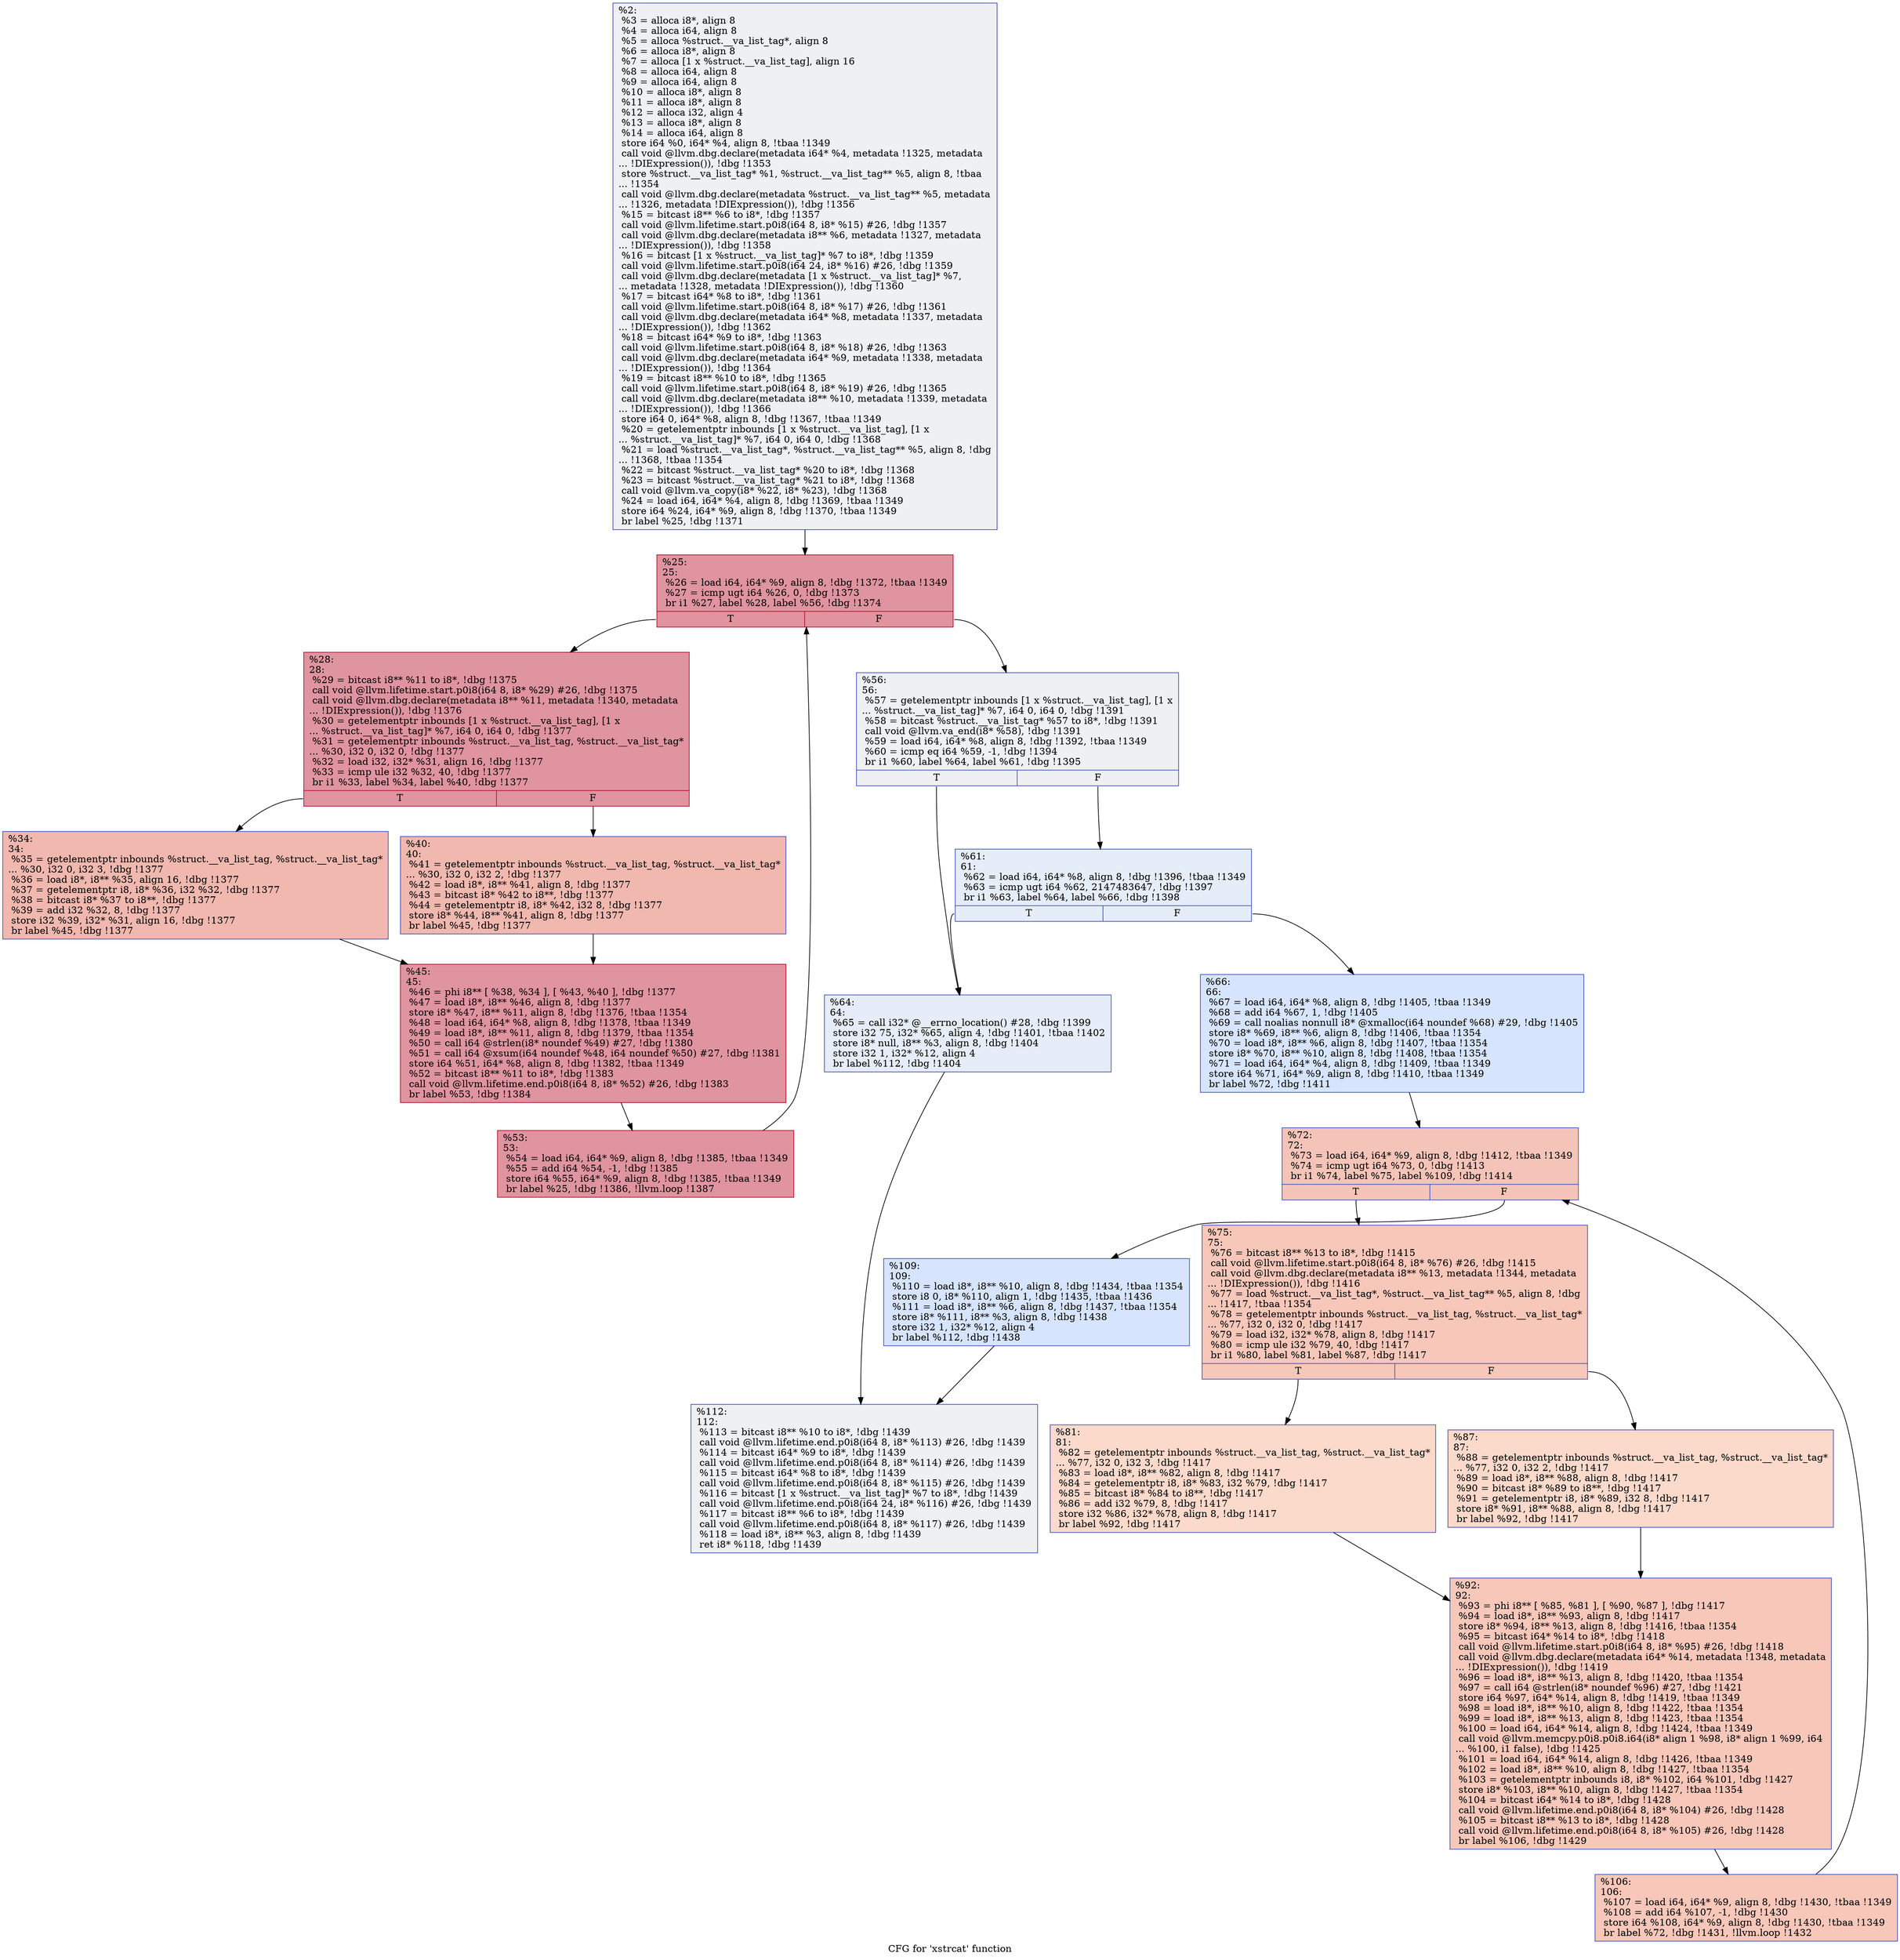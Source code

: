 digraph "CFG for 'xstrcat' function" {
	label="CFG for 'xstrcat' function";

	Node0x1019b50 [shape=record,color="#3d50c3ff", style=filled, fillcolor="#d9dce170",label="{%2:\l  %3 = alloca i8*, align 8\l  %4 = alloca i64, align 8\l  %5 = alloca %struct.__va_list_tag*, align 8\l  %6 = alloca i8*, align 8\l  %7 = alloca [1 x %struct.__va_list_tag], align 16\l  %8 = alloca i64, align 8\l  %9 = alloca i64, align 8\l  %10 = alloca i8*, align 8\l  %11 = alloca i8*, align 8\l  %12 = alloca i32, align 4\l  %13 = alloca i8*, align 8\l  %14 = alloca i64, align 8\l  store i64 %0, i64* %4, align 8, !tbaa !1349\l  call void @llvm.dbg.declare(metadata i64* %4, metadata !1325, metadata\l... !DIExpression()), !dbg !1353\l  store %struct.__va_list_tag* %1, %struct.__va_list_tag** %5, align 8, !tbaa\l... !1354\l  call void @llvm.dbg.declare(metadata %struct.__va_list_tag** %5, metadata\l... !1326, metadata !DIExpression()), !dbg !1356\l  %15 = bitcast i8** %6 to i8*, !dbg !1357\l  call void @llvm.lifetime.start.p0i8(i64 8, i8* %15) #26, !dbg !1357\l  call void @llvm.dbg.declare(metadata i8** %6, metadata !1327, metadata\l... !DIExpression()), !dbg !1358\l  %16 = bitcast [1 x %struct.__va_list_tag]* %7 to i8*, !dbg !1359\l  call void @llvm.lifetime.start.p0i8(i64 24, i8* %16) #26, !dbg !1359\l  call void @llvm.dbg.declare(metadata [1 x %struct.__va_list_tag]* %7,\l... metadata !1328, metadata !DIExpression()), !dbg !1360\l  %17 = bitcast i64* %8 to i8*, !dbg !1361\l  call void @llvm.lifetime.start.p0i8(i64 8, i8* %17) #26, !dbg !1361\l  call void @llvm.dbg.declare(metadata i64* %8, metadata !1337, metadata\l... !DIExpression()), !dbg !1362\l  %18 = bitcast i64* %9 to i8*, !dbg !1363\l  call void @llvm.lifetime.start.p0i8(i64 8, i8* %18) #26, !dbg !1363\l  call void @llvm.dbg.declare(metadata i64* %9, metadata !1338, metadata\l... !DIExpression()), !dbg !1364\l  %19 = bitcast i8** %10 to i8*, !dbg !1365\l  call void @llvm.lifetime.start.p0i8(i64 8, i8* %19) #26, !dbg !1365\l  call void @llvm.dbg.declare(metadata i8** %10, metadata !1339, metadata\l... !DIExpression()), !dbg !1366\l  store i64 0, i64* %8, align 8, !dbg !1367, !tbaa !1349\l  %20 = getelementptr inbounds [1 x %struct.__va_list_tag], [1 x\l... %struct.__va_list_tag]* %7, i64 0, i64 0, !dbg !1368\l  %21 = load %struct.__va_list_tag*, %struct.__va_list_tag** %5, align 8, !dbg\l... !1368, !tbaa !1354\l  %22 = bitcast %struct.__va_list_tag* %20 to i8*, !dbg !1368\l  %23 = bitcast %struct.__va_list_tag* %21 to i8*, !dbg !1368\l  call void @llvm.va_copy(i8* %22, i8* %23), !dbg !1368\l  %24 = load i64, i64* %4, align 8, !dbg !1369, !tbaa !1349\l  store i64 %24, i64* %9, align 8, !dbg !1370, !tbaa !1349\l  br label %25, !dbg !1371\l}"];
	Node0x1019b50 -> Node0x1019c40;
	Node0x1019c40 [shape=record,color="#b70d28ff", style=filled, fillcolor="#b70d2870",label="{%25:\l25:                                               \l  %26 = load i64, i64* %9, align 8, !dbg !1372, !tbaa !1349\l  %27 = icmp ugt i64 %26, 0, !dbg !1373\l  br i1 %27, label %28, label %56, !dbg !1374\l|{<s0>T|<s1>F}}"];
	Node0x1019c40:s0 -> Node0x1019c90;
	Node0x1019c40:s1 -> Node0x1019e20;
	Node0x1019c90 [shape=record,color="#b70d28ff", style=filled, fillcolor="#b70d2870",label="{%28:\l28:                                               \l  %29 = bitcast i8** %11 to i8*, !dbg !1375\l  call void @llvm.lifetime.start.p0i8(i64 8, i8* %29) #26, !dbg !1375\l  call void @llvm.dbg.declare(metadata i8** %11, metadata !1340, metadata\l... !DIExpression()), !dbg !1376\l  %30 = getelementptr inbounds [1 x %struct.__va_list_tag], [1 x\l... %struct.__va_list_tag]* %7, i64 0, i64 0, !dbg !1377\l  %31 = getelementptr inbounds %struct.__va_list_tag, %struct.__va_list_tag*\l... %30, i32 0, i32 0, !dbg !1377\l  %32 = load i32, i32* %31, align 16, !dbg !1377\l  %33 = icmp ule i32 %32, 40, !dbg !1377\l  br i1 %33, label %34, label %40, !dbg !1377\l|{<s0>T|<s1>F}}"];
	Node0x1019c90:s0 -> Node0x1019ce0;
	Node0x1019c90:s1 -> Node0x1019d30;
	Node0x1019ce0 [shape=record,color="#3d50c3ff", style=filled, fillcolor="#dc5d4a70",label="{%34:\l34:                                               \l  %35 = getelementptr inbounds %struct.__va_list_tag, %struct.__va_list_tag*\l... %30, i32 0, i32 3, !dbg !1377\l  %36 = load i8*, i8** %35, align 16, !dbg !1377\l  %37 = getelementptr i8, i8* %36, i32 %32, !dbg !1377\l  %38 = bitcast i8* %37 to i8**, !dbg !1377\l  %39 = add i32 %32, 8, !dbg !1377\l  store i32 %39, i32* %31, align 16, !dbg !1377\l  br label %45, !dbg !1377\l}"];
	Node0x1019ce0 -> Node0x1019d80;
	Node0x1019d30 [shape=record,color="#3d50c3ff", style=filled, fillcolor="#dc5d4a70",label="{%40:\l40:                                               \l  %41 = getelementptr inbounds %struct.__va_list_tag, %struct.__va_list_tag*\l... %30, i32 0, i32 2, !dbg !1377\l  %42 = load i8*, i8** %41, align 8, !dbg !1377\l  %43 = bitcast i8* %42 to i8**, !dbg !1377\l  %44 = getelementptr i8, i8* %42, i32 8, !dbg !1377\l  store i8* %44, i8** %41, align 8, !dbg !1377\l  br label %45, !dbg !1377\l}"];
	Node0x1019d30 -> Node0x1019d80;
	Node0x1019d80 [shape=record,color="#b70d28ff", style=filled, fillcolor="#b70d2870",label="{%45:\l45:                                               \l  %46 = phi i8** [ %38, %34 ], [ %43, %40 ], !dbg !1377\l  %47 = load i8*, i8** %46, align 8, !dbg !1377\l  store i8* %47, i8** %11, align 8, !dbg !1376, !tbaa !1354\l  %48 = load i64, i64* %8, align 8, !dbg !1378, !tbaa !1349\l  %49 = load i8*, i8** %11, align 8, !dbg !1379, !tbaa !1354\l  %50 = call i64 @strlen(i8* noundef %49) #27, !dbg !1380\l  %51 = call i64 @xsum(i64 noundef %48, i64 noundef %50) #27, !dbg !1381\l  store i64 %51, i64* %8, align 8, !dbg !1382, !tbaa !1349\l  %52 = bitcast i8** %11 to i8*, !dbg !1383\l  call void @llvm.lifetime.end.p0i8(i64 8, i8* %52) #26, !dbg !1383\l  br label %53, !dbg !1384\l}"];
	Node0x1019d80 -> Node0x1019dd0;
	Node0x1019dd0 [shape=record,color="#b70d28ff", style=filled, fillcolor="#b70d2870",label="{%53:\l53:                                               \l  %54 = load i64, i64* %9, align 8, !dbg !1385, !tbaa !1349\l  %55 = add i64 %54, -1, !dbg !1385\l  store i64 %55, i64* %9, align 8, !dbg !1385, !tbaa !1349\l  br label %25, !dbg !1386, !llvm.loop !1387\l}"];
	Node0x1019dd0 -> Node0x1019c40;
	Node0x1019e20 [shape=record,color="#3d50c3ff", style=filled, fillcolor="#d9dce170",label="{%56:\l56:                                               \l  %57 = getelementptr inbounds [1 x %struct.__va_list_tag], [1 x\l... %struct.__va_list_tag]* %7, i64 0, i64 0, !dbg !1391\l  %58 = bitcast %struct.__va_list_tag* %57 to i8*, !dbg !1391\l  call void @llvm.va_end(i8* %58), !dbg !1391\l  %59 = load i64, i64* %8, align 8, !dbg !1392, !tbaa !1349\l  %60 = icmp eq i64 %59, -1, !dbg !1394\l  br i1 %60, label %64, label %61, !dbg !1395\l|{<s0>T|<s1>F}}"];
	Node0x1019e20:s0 -> Node0x1019ec0;
	Node0x1019e20:s1 -> Node0x1019e70;
	Node0x1019e70 [shape=record,color="#3d50c3ff", style=filled, fillcolor="#c5d6f270",label="{%61:\l61:                                               \l  %62 = load i64, i64* %8, align 8, !dbg !1396, !tbaa !1349\l  %63 = icmp ugt i64 %62, 2147483647, !dbg !1397\l  br i1 %63, label %64, label %66, !dbg !1398\l|{<s0>T|<s1>F}}"];
	Node0x1019e70:s0 -> Node0x1019ec0;
	Node0x1019e70:s1 -> Node0x1019f10;
	Node0x1019ec0 [shape=record,color="#3d50c3ff", style=filled, fillcolor="#c7d7f070",label="{%64:\l64:                                               \l  %65 = call i32* @__errno_location() #28, !dbg !1399\l  store i32 75, i32* %65, align 4, !dbg !1401, !tbaa !1402\l  store i8* null, i8** %3, align 8, !dbg !1404\l  store i32 1, i32* %12, align 4\l  br label %112, !dbg !1404\l}"];
	Node0x1019ec0 -> Node0x101a190;
	Node0x1019f10 [shape=record,color="#3d50c3ff", style=filled, fillcolor="#a5c3fe70",label="{%66:\l66:                                               \l  %67 = load i64, i64* %8, align 8, !dbg !1405, !tbaa !1349\l  %68 = add i64 %67, 1, !dbg !1405\l  %69 = call noalias nonnull i8* @xmalloc(i64 noundef %68) #29, !dbg !1405\l  store i8* %69, i8** %6, align 8, !dbg !1406, !tbaa !1354\l  %70 = load i8*, i8** %6, align 8, !dbg !1407, !tbaa !1354\l  store i8* %70, i8** %10, align 8, !dbg !1408, !tbaa !1354\l  %71 = load i64, i64* %4, align 8, !dbg !1409, !tbaa !1349\l  store i64 %71, i64* %9, align 8, !dbg !1410, !tbaa !1349\l  br label %72, !dbg !1411\l}"];
	Node0x1019f10 -> Node0x1019f60;
	Node0x1019f60 [shape=record,color="#3d50c3ff", style=filled, fillcolor="#e97a5f70",label="{%72:\l72:                                               \l  %73 = load i64, i64* %9, align 8, !dbg !1412, !tbaa !1349\l  %74 = icmp ugt i64 %73, 0, !dbg !1413\l  br i1 %74, label %75, label %109, !dbg !1414\l|{<s0>T|<s1>F}}"];
	Node0x1019f60:s0 -> Node0x1019fb0;
	Node0x1019f60:s1 -> Node0x101a140;
	Node0x1019fb0 [shape=record,color="#3d50c3ff", style=filled, fillcolor="#ec7f6370",label="{%75:\l75:                                               \l  %76 = bitcast i8** %13 to i8*, !dbg !1415\l  call void @llvm.lifetime.start.p0i8(i64 8, i8* %76) #26, !dbg !1415\l  call void @llvm.dbg.declare(metadata i8** %13, metadata !1344, metadata\l... !DIExpression()), !dbg !1416\l  %77 = load %struct.__va_list_tag*, %struct.__va_list_tag** %5, align 8, !dbg\l... !1417, !tbaa !1354\l  %78 = getelementptr inbounds %struct.__va_list_tag, %struct.__va_list_tag*\l... %77, i32 0, i32 0, !dbg !1417\l  %79 = load i32, i32* %78, align 8, !dbg !1417\l  %80 = icmp ule i32 %79, 40, !dbg !1417\l  br i1 %80, label %81, label %87, !dbg !1417\l|{<s0>T|<s1>F}}"];
	Node0x1019fb0:s0 -> Node0x101a000;
	Node0x1019fb0:s1 -> Node0x101a050;
	Node0x101a000 [shape=record,color="#3d50c3ff", style=filled, fillcolor="#f7a88970",label="{%81:\l81:                                               \l  %82 = getelementptr inbounds %struct.__va_list_tag, %struct.__va_list_tag*\l... %77, i32 0, i32 3, !dbg !1417\l  %83 = load i8*, i8** %82, align 8, !dbg !1417\l  %84 = getelementptr i8, i8* %83, i32 %79, !dbg !1417\l  %85 = bitcast i8* %84 to i8**, !dbg !1417\l  %86 = add i32 %79, 8, !dbg !1417\l  store i32 %86, i32* %78, align 8, !dbg !1417\l  br label %92, !dbg !1417\l}"];
	Node0x101a000 -> Node0x101a0a0;
	Node0x101a050 [shape=record,color="#3d50c3ff", style=filled, fillcolor="#f7a88970",label="{%87:\l87:                                               \l  %88 = getelementptr inbounds %struct.__va_list_tag, %struct.__va_list_tag*\l... %77, i32 0, i32 2, !dbg !1417\l  %89 = load i8*, i8** %88, align 8, !dbg !1417\l  %90 = bitcast i8* %89 to i8**, !dbg !1417\l  %91 = getelementptr i8, i8* %89, i32 8, !dbg !1417\l  store i8* %91, i8** %88, align 8, !dbg !1417\l  br label %92, !dbg !1417\l}"];
	Node0x101a050 -> Node0x101a0a0;
	Node0x101a0a0 [shape=record,color="#3d50c3ff", style=filled, fillcolor="#ec7f6370",label="{%92:\l92:                                               \l  %93 = phi i8** [ %85, %81 ], [ %90, %87 ], !dbg !1417\l  %94 = load i8*, i8** %93, align 8, !dbg !1417\l  store i8* %94, i8** %13, align 8, !dbg !1416, !tbaa !1354\l  %95 = bitcast i64* %14 to i8*, !dbg !1418\l  call void @llvm.lifetime.start.p0i8(i64 8, i8* %95) #26, !dbg !1418\l  call void @llvm.dbg.declare(metadata i64* %14, metadata !1348, metadata\l... !DIExpression()), !dbg !1419\l  %96 = load i8*, i8** %13, align 8, !dbg !1420, !tbaa !1354\l  %97 = call i64 @strlen(i8* noundef %96) #27, !dbg !1421\l  store i64 %97, i64* %14, align 8, !dbg !1419, !tbaa !1349\l  %98 = load i8*, i8** %10, align 8, !dbg !1422, !tbaa !1354\l  %99 = load i8*, i8** %13, align 8, !dbg !1423, !tbaa !1354\l  %100 = load i64, i64* %14, align 8, !dbg !1424, !tbaa !1349\l  call void @llvm.memcpy.p0i8.p0i8.i64(i8* align 1 %98, i8* align 1 %99, i64\l... %100, i1 false), !dbg !1425\l  %101 = load i64, i64* %14, align 8, !dbg !1426, !tbaa !1349\l  %102 = load i8*, i8** %10, align 8, !dbg !1427, !tbaa !1354\l  %103 = getelementptr inbounds i8, i8* %102, i64 %101, !dbg !1427\l  store i8* %103, i8** %10, align 8, !dbg !1427, !tbaa !1354\l  %104 = bitcast i64* %14 to i8*, !dbg !1428\l  call void @llvm.lifetime.end.p0i8(i64 8, i8* %104) #26, !dbg !1428\l  %105 = bitcast i8** %13 to i8*, !dbg !1428\l  call void @llvm.lifetime.end.p0i8(i64 8, i8* %105) #26, !dbg !1428\l  br label %106, !dbg !1429\l}"];
	Node0x101a0a0 -> Node0x101a0f0;
	Node0x101a0f0 [shape=record,color="#3d50c3ff", style=filled, fillcolor="#ec7f6370",label="{%106:\l106:                                              \l  %107 = load i64, i64* %9, align 8, !dbg !1430, !tbaa !1349\l  %108 = add i64 %107, -1, !dbg !1430\l  store i64 %108, i64* %9, align 8, !dbg !1430, !tbaa !1349\l  br label %72, !dbg !1431, !llvm.loop !1432\l}"];
	Node0x101a0f0 -> Node0x1019f60;
	Node0x101a140 [shape=record,color="#3d50c3ff", style=filled, fillcolor="#a5c3fe70",label="{%109:\l109:                                              \l  %110 = load i8*, i8** %10, align 8, !dbg !1434, !tbaa !1354\l  store i8 0, i8* %110, align 1, !dbg !1435, !tbaa !1436\l  %111 = load i8*, i8** %6, align 8, !dbg !1437, !tbaa !1354\l  store i8* %111, i8** %3, align 8, !dbg !1438\l  store i32 1, i32* %12, align 4\l  br label %112, !dbg !1438\l}"];
	Node0x101a140 -> Node0x101a190;
	Node0x101a190 [shape=record,color="#3d50c3ff", style=filled, fillcolor="#d9dce170",label="{%112:\l112:                                              \l  %113 = bitcast i8** %10 to i8*, !dbg !1439\l  call void @llvm.lifetime.end.p0i8(i64 8, i8* %113) #26, !dbg !1439\l  %114 = bitcast i64* %9 to i8*, !dbg !1439\l  call void @llvm.lifetime.end.p0i8(i64 8, i8* %114) #26, !dbg !1439\l  %115 = bitcast i64* %8 to i8*, !dbg !1439\l  call void @llvm.lifetime.end.p0i8(i64 8, i8* %115) #26, !dbg !1439\l  %116 = bitcast [1 x %struct.__va_list_tag]* %7 to i8*, !dbg !1439\l  call void @llvm.lifetime.end.p0i8(i64 24, i8* %116) #26, !dbg !1439\l  %117 = bitcast i8** %6 to i8*, !dbg !1439\l  call void @llvm.lifetime.end.p0i8(i64 8, i8* %117) #26, !dbg !1439\l  %118 = load i8*, i8** %3, align 8, !dbg !1439\l  ret i8* %118, !dbg !1439\l}"];
}
